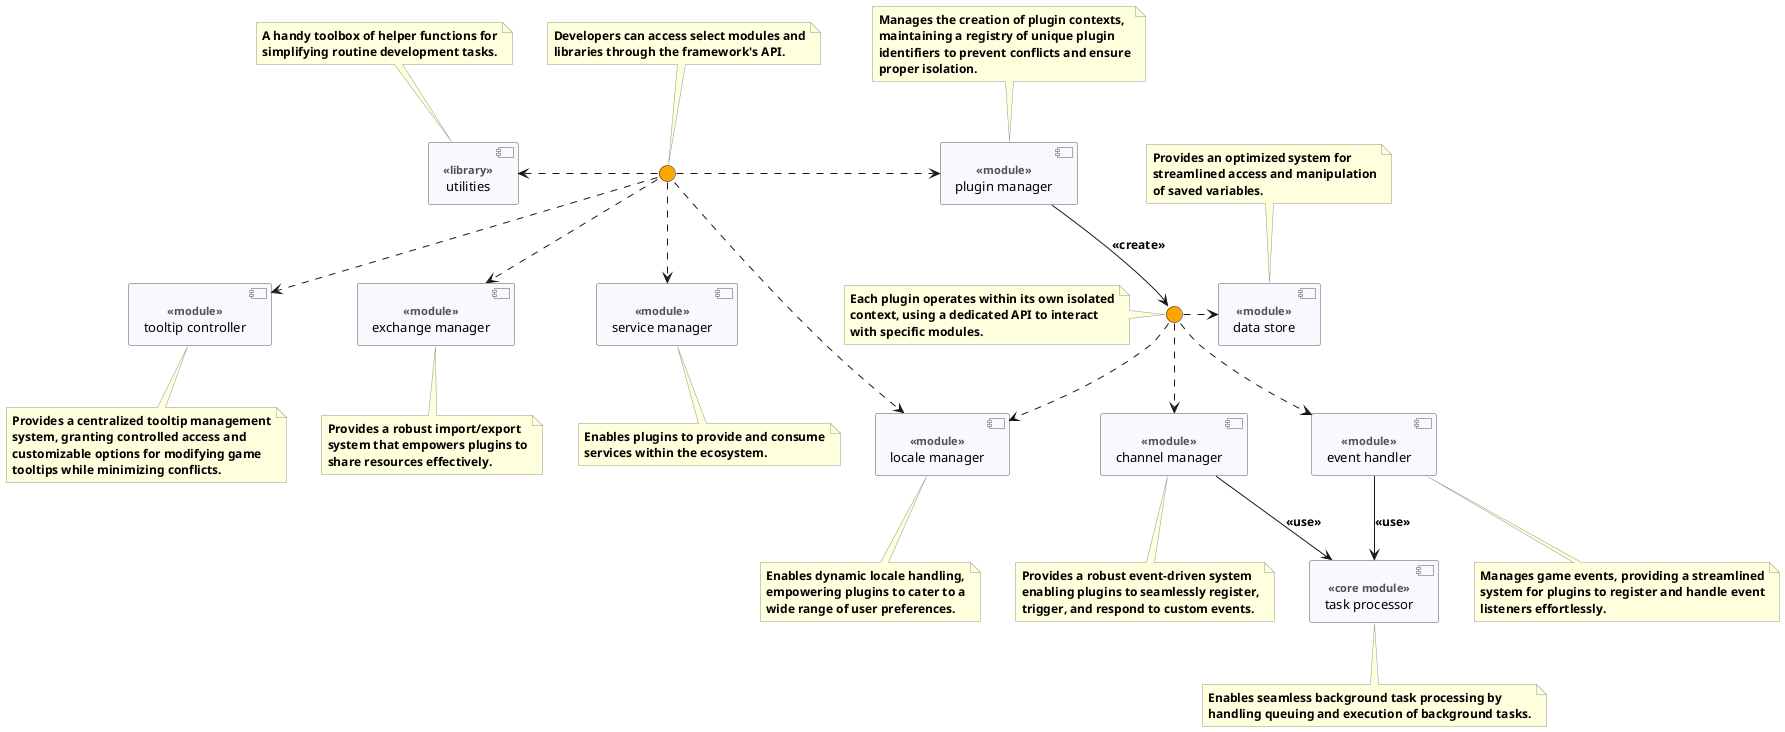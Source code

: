 @startuml Cogspinner

skinparam ComponentBackgroundColor GhostWhite
skinparam ComponentBorderColor #565656
skinparam ComponentFontStyle normal
skinparam ComponentFontSize 13pt
skinparam ComponentStereotypeFontSize 11pt
skinparam ComponentStereotypeFontStyle bold
skinparam ComponentStereotypeFontColor #515151
skinparam InterfaceBackgroundColor Orange
skinparam NoteFontStyle bold
skinparam NoteFontSize 12pt
skinparam NoteFontColor black
skinparam NoteBackgroundColor #FEFFDD
skinparam NoteBorderColor #96968D
skinparam ArrowFontSize 12pt
skinparam ArrowFontStyle bold

[channel manager] as channel <<module>>
[data store] as data <<module>>
[event handler] as event <<module>>
[exchange manager] as exchange <<module>>
[locale manager] as locale <<module>>
[plugin manager] as plugin <<module>>
[service manager] as service <<module>>
[task processor] as task <<core module>>
[tooltip controller] as tooltip <<module>>
[utilities] <<library>>

() " " as API
() " " as pluginAPI

' NOTES:

note as API_note
Developers can access select modules and
libraries through the framework's API.
end note

note as pluginAPI_note
Each plugin operates within its own isolated
context, using a dedicated API to interact
with specific modules.
end note

note as utilities_note
A handy toolbox of helper functions for
simplifying routine development tasks.
end note

note as plugin_note
Manages the creation of plugin contexts,
maintaining a registry of unique plugin
identifiers to prevent conflicts and ensure
proper isolation.
end note

note as exchange_note
Provides a robust import/export
system that empowers plugins to
share resources effectively.
end note

note as data_note
Provides an optimized system for
streamlined access and manipulation
of saved variables.
end note

note as locale_note
Enables dynamic locale handling,
empowering plugins to cater to a
wide range of user preferences.
end note

note as channel_note
Provides a robust event-driven system
enabling plugins to seamlessly register,
trigger, and respond to custom events.
end note

note as task_note
Enables seamless background task processing by
handling queuing and execution of background tasks.
end note

note as event_note
Manages game events, providing a streamlined
system for plugins to register and handle event
listeners effortlessly.
end note

note as service_note
Enables plugins to provide and consume
services within the ecosystem.
end note

note as tooltip_note
Provides a centralized tooltip management
system, granting controlled access and
customizable options for modifying game
tooltips while minimizing conflicts.
end note

' note bindings:

API .up. API_note
channel .. channel_note
data .up. data_note
event .. event_note
exchange .. exchange_note
locale .. locale_note
pluginAPI .left. pluginAPI_note
plugin .up. plugin_note
service .. service_note
task .. task_note
tooltip .. tooltip_note
utilities .up. utilities_note

' END NOTES.

' module relationships
channel --> task : <<use>>
event --> task : <<use>>

' ' API relationships
API ..> exchange
API .> plugin
API ..> service
API ..> tooltip
API .left.> utilities
API .> locale
plugin --> pluginAPI : <<create>>

' plugin API relationships
pluginAPI ..> channel
pluginAPI .right.> data
pluginAPI ..> event
pluginAPI ..> locale
@enduml